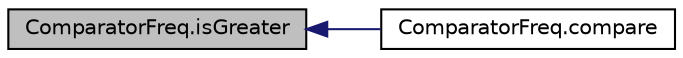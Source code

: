 digraph G
{
  edge [fontname="Helvetica",fontsize="10",labelfontname="Helvetica",labelfontsize="10"];
  node [fontname="Helvetica",fontsize="10",shape=record];
  rankdir="LR";
  Node1 [label="ComparatorFreq.isGreater",height=0.2,width=0.4,color="black", fillcolor="grey75", style="filled" fontcolor="black"];
  Node1 -> Node2 [dir="back",color="midnightblue",fontsize="10",style="solid",fontname="Helvetica"];
  Node2 [label="ComparatorFreq.compare",height=0.2,width=0.4,color="black", fillcolor="white", style="filled",URL="$dd/d7d/classComparatorFreq.html#aa806641750cb2876d3bf8b94771fd41e"];
}
